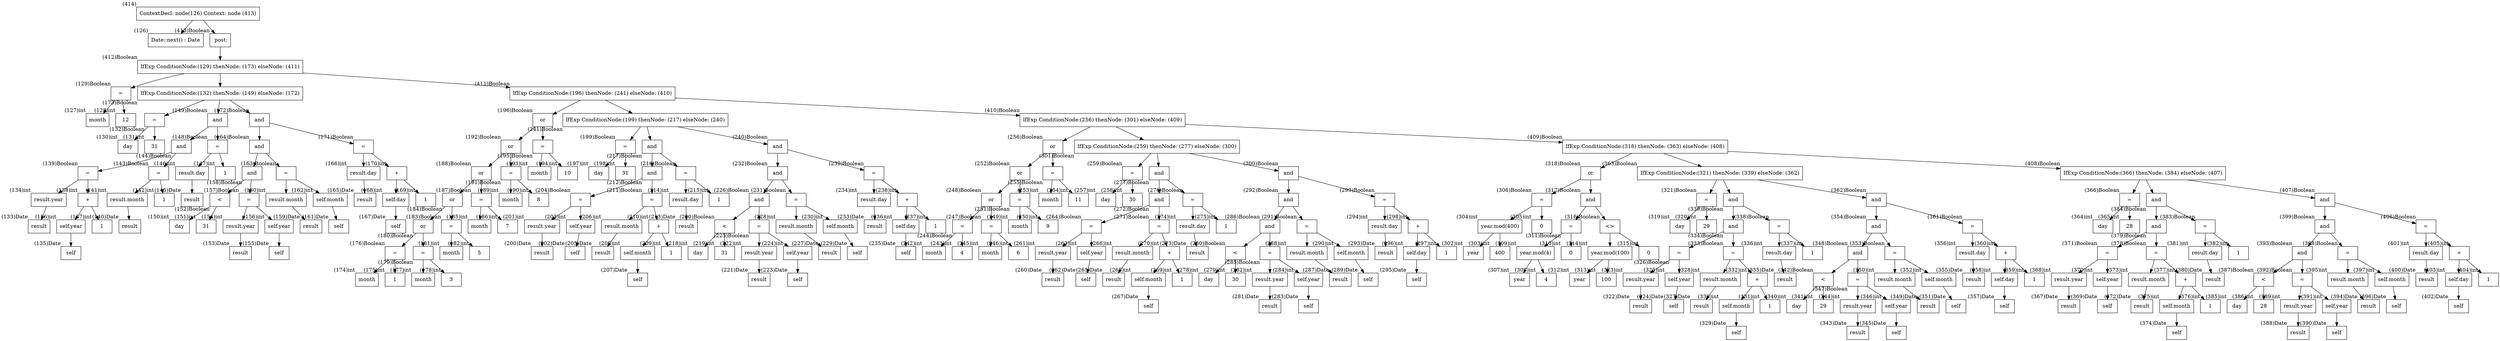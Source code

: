 digraph AST {
  node [shape=box];
  n414 [label="ContextDecl: node(126) Context: node (413)", xlabel="(414)"];
  n414 -> n126;
  n414 -> n413;
  n126 [label="Date::next() : Date", xlabel="(126)"];
  n413 [label=" post:", xlabel="(413)Boolean"];
  n413 -> n412;
  n412 [label="IfExp ConditionNode:(129) thenNode: (173) elseNode: (411)", xlabel="(412)Boolean"];
  n412 -> n129;
  n412 -> n173;
  n412 -> n411;
  n129 [label="=", xlabel="(129)Boolean"];
  n129 -> n127;
  n129 -> n128;
  n173 [label="IfExp ConditionNode:(132) thenNode: (149) elseNode: (172)", xlabel="(173)Boolean"];
  n173 -> n132;
  n173 -> n149;
  n173 -> n172;
  n411 [label="IfExp ConditionNode:(196) thenNode: (241) elseNode: (410)", xlabel="(411)Boolean"];
  n411 -> n196;
  n411 -> n241;
  n411 -> n410;
  n127 [label="month", xlabel="(127)int"];
  n128 [label="12", xlabel="(128)int"];
  n132 [label="=", xlabel="(132)Boolean"];
  n132 -> n130;
  n132 -> n131;
  n149 [label="and", xlabel="(149)Boolean"];
  n149 -> n144;
  n149 -> n148;
  n172 [label="and", xlabel="(172)Boolean"];
  n172 -> n164;
  n172 -> n171;
  n196 [label="or", xlabel="(196)Boolean"];
  n196 -> n192;
  n196 -> n195;
  n241 [label="IfExp ConditionNode:(199) thenNode: (217) elseNode: (240)", xlabel="(241)Boolean"];
  n241 -> n199;
  n241 -> n217;
  n241 -> n240;
  n410 [label="IfExp ConditionNode:(256) thenNode: (301) elseNode: (409)", xlabel="(410)Boolean"];
  n410 -> n256;
  n410 -> n301;
  n410 -> n409;
  n130 [label="day", xlabel="(130)int"];
  n131 [label="31", xlabel="(131)int"];
  n144 [label="and", xlabel="(144)Boolean"];
  n144 -> n139;
  n144 -> n143;
  n148 [label="=", xlabel="(148)Boolean"];
  n148 -> n146;
  n148 -> n147;
  n164 [label="and", xlabel="(164)Boolean"];
  n164 -> n158;
  n164 -> n163;
  n171 [label="=", xlabel="(171)Boolean"];
  n171 -> n166;
  n171 -> n170;
  n192 [label="or", xlabel="(192)Boolean"];
  n192 -> n188;
  n192 -> n191;
  n195 [label="=", xlabel="(195)Boolean"];
  n195 -> n193;
  n195 -> n194;
  n199 [label="=", xlabel="(199)Boolean"];
  n199 -> n197;
  n199 -> n198;
  n217 [label="and", xlabel="(217)Boolean"];
  n217 -> n212;
  n217 -> n216;
  n240 [label="and", xlabel="(240)Boolean"];
  n240 -> n232;
  n240 -> n239;
  n256 [label="or", xlabel="(256)Boolean"];
  n256 -> n252;
  n256 -> n255;
  n301 [label="IfExp ConditionNode:(259) thenNode: (277) elseNode: (300)", xlabel="(301)Boolean"];
  n301 -> n259;
  n301 -> n277;
  n301 -> n300;
  n409 [label="IfExp ConditionNode:(318) thenNode: (363) elseNode: (408)", xlabel="(409)Boolean"];
  n409 -> n318;
  n409 -> n363;
  n409 -> n408;
  n139 [label="=", xlabel="(139)Boolean"];
  n139 -> n134;
  n139 -> n138;
  n143 [label="=", xlabel="(143)Boolean"];
  n143 -> n141;
  n143 -> n142;
  n146 [label="result.day", xlabel="(146)int"];
  n146 -> n145;
  n147 [label="1", xlabel="(147)int"];
  n158 [label="and", xlabel="(158)Boolean"];
  n158 -> n152;
  n158 -> n157;
  n163 [label="=", xlabel="(163)Boolean"];
  n163 -> n160;
  n163 -> n162;
  n166 [label="result.day", xlabel="(166)int"];
  n166 -> n165;
  n170 [label="+", xlabel="(170)int"];
  n170 -> n168;
  n170 -> n169;
  n188 [label="or", xlabel="(188)Boolean"];
  n188 -> n184;
  n188 -> n187;
  n191 [label="=", xlabel="(191)Boolean"];
  n191 -> n189;
  n191 -> n190;
  n193 [label="month", xlabel="(193)int"];
  n194 [label="10", xlabel="(194)int"];
  n197 [label="day", xlabel="(197)int"];
  n198 [label="31", xlabel="(198)int"];
  n212 [label="and", xlabel="(212)Boolean"];
  n212 -> n204;
  n212 -> n211;
  n216 [label="=", xlabel="(216)Boolean"];
  n216 -> n214;
  n216 -> n215;
  n232 [label="and", xlabel="(232)Boolean"];
  n232 -> n226;
  n232 -> n231;
  n239 [label="=", xlabel="(239)Boolean"];
  n239 -> n234;
  n239 -> n238;
  n252 [label="or", xlabel="(252)Boolean"];
  n252 -> n248;
  n252 -> n251;
  n255 [label="=", xlabel="(255)Boolean"];
  n255 -> n253;
  n255 -> n254;
  n259 [label="=", xlabel="(259)Boolean"];
  n259 -> n257;
  n259 -> n258;
  n277 [label="and", xlabel="(277)Boolean"];
  n277 -> n272;
  n277 -> n276;
  n300 [label="and", xlabel="(300)Boolean"];
  n300 -> n292;
  n300 -> n299;
  n318 [label="or", xlabel="(318)Boolean"];
  n318 -> n306;
  n318 -> n317;
  n363 [label="IfExp ConditionNode:(321) thenNode: (339) elseNode: (362)", xlabel="(363)Boolean"];
  n363 -> n321;
  n363 -> n339;
  n363 -> n362;
  n408 [label="IfExp ConditionNode:(366) thenNode: (384) elseNode: (407)", xlabel="(408)Boolean"];
  n408 -> n366;
  n408 -> n384;
  n408 -> n407;
  n134 [label="result.year", xlabel="(134)int"];
  n134 -> n133;
  n138 [label="+", xlabel="(138)int"];
  n138 -> n136;
  n138 -> n137;
  n141 [label="result.month", xlabel="(141)int"];
  n141 -> n140;
  n142 [label="1", xlabel="(142)int"];
  n145 [label="result", xlabel="(145)Date"];
  n152 [label="<", xlabel="(152)Boolean"];
  n152 -> n150;
  n152 -> n151;
  n157 [label="=", xlabel="(157)Boolean"];
  n157 -> n154;
  n157 -> n156;
  n160 [label="result.month", xlabel="(160)int"];
  n160 -> n159;
  n162 [label="self.month", xlabel="(162)int"];
  n162 -> n161;
  n165 [label="result", xlabel="(165)Date"];
  n168 [label="self.day", xlabel="(168)int"];
  n168 -> n167;
  n169 [label="1", xlabel="(169)int"];
  n184 [label="or", xlabel="(184)Boolean"];
  n184 -> n180;
  n184 -> n183;
  n187 [label="=", xlabel="(187)Boolean"];
  n187 -> n185;
  n187 -> n186;
  n189 [label="month", xlabel="(189)int"];
  n190 [label="8", xlabel="(190)int"];
  n204 [label="=", xlabel="(204)Boolean"];
  n204 -> n201;
  n204 -> n203;
  n211 [label="=", xlabel="(211)Boolean"];
  n211 -> n206;
  n211 -> n210;
  n214 [label="result.day", xlabel="(214)int"];
  n214 -> n213;
  n215 [label="1", xlabel="(215)int"];
  n226 [label="and", xlabel="(226)Boolean"];
  n226 -> n220;
  n226 -> n225;
  n231 [label="=", xlabel="(231)Boolean"];
  n231 -> n228;
  n231 -> n230;
  n234 [label="result.day", xlabel="(234)int"];
  n234 -> n233;
  n238 [label="+", xlabel="(238)int"];
  n238 -> n236;
  n238 -> n237;
  n248 [label="or", xlabel="(248)Boolean"];
  n248 -> n244;
  n248 -> n247;
  n251 [label="=", xlabel="(251)Boolean"];
  n251 -> n249;
  n251 -> n250;
  n253 [label="month", xlabel="(253)int"];
  n254 [label="11", xlabel="(254)int"];
  n257 [label="day", xlabel="(257)int"];
  n258 [label="30", xlabel="(258)int"];
  n272 [label="and", xlabel="(272)Boolean"];
  n272 -> n264;
  n272 -> n271;
  n276 [label="=", xlabel="(276)Boolean"];
  n276 -> n274;
  n276 -> n275;
  n292 [label="and", xlabel="(292)Boolean"];
  n292 -> n286;
  n292 -> n291;
  n299 [label="=", xlabel="(299)Boolean"];
  n299 -> n294;
  n299 -> n298;
  n306 [label="=", xlabel="(306)Boolean"];
  n306 -> n304;
  n306 -> n305;
  n317 [label="and", xlabel="(317)Boolean"];
  n317 -> n311;
  n317 -> n316;
  n321 [label="=", xlabel="(321)Boolean"];
  n321 -> n319;
  n321 -> n320;
  n339 [label="and", xlabel="(339)Boolean"];
  n339 -> n334;
  n339 -> n338;
  n362 [label="and", xlabel="(362)Boolean"];
  n362 -> n354;
  n362 -> n361;
  n366 [label="=", xlabel="(366)Boolean"];
  n366 -> n364;
  n366 -> n365;
  n384 [label="and", xlabel="(384)Boolean"];
  n384 -> n379;
  n384 -> n383;
  n407 [label="and", xlabel="(407)Boolean"];
  n407 -> n399;
  n407 -> n406;
  n133 [label="result", xlabel="(133)Date"];
  n136 [label="self.year", xlabel="(136)int"];
  n136 -> n135;
  n137 [label="1", xlabel="(137)int"];
  n140 [label="result", xlabel="(140)Date"];
  n150 [label="day", xlabel="(150)int"];
  n151 [label="31", xlabel="(151)int"];
  n154 [label="result.year", xlabel="(154)int"];
  n154 -> n153;
  n156 [label="self.year", xlabel="(156)int"];
  n156 -> n155;
  n159 [label="result", xlabel="(159)Date"];
  n161 [label="self", xlabel="(161)Date"];
  n167 [label="self", xlabel="(167)Date"];
  n180 [label="or", xlabel="(180)Boolean"];
  n180 -> n176;
  n180 -> n179;
  n183 [label="=", xlabel="(183)Boolean"];
  n183 -> n181;
  n183 -> n182;
  n185 [label="month", xlabel="(185)int"];
  n186 [label="7", xlabel="(186)int"];
  n201 [label="result.year", xlabel="(201)int"];
  n201 -> n200;
  n203 [label="self.year", xlabel="(203)int"];
  n203 -> n202;
  n206 [label="result.month", xlabel="(206)int"];
  n206 -> n205;
  n210 [label="+", xlabel="(210)int"];
  n210 -> n208;
  n210 -> n209;
  n213 [label="result", xlabel="(213)Date"];
  n220 [label="<", xlabel="(220)Boolean"];
  n220 -> n218;
  n220 -> n219;
  n225 [label="=", xlabel="(225)Boolean"];
  n225 -> n222;
  n225 -> n224;
  n228 [label="result.month", xlabel="(228)int"];
  n228 -> n227;
  n230 [label="self.month", xlabel="(230)int"];
  n230 -> n229;
  n233 [label="result", xlabel="(233)Date"];
  n236 [label="self.day", xlabel="(236)int"];
  n236 -> n235;
  n237 [label="1", xlabel="(237)int"];
  n244 [label="=", xlabel="(244)Boolean"];
  n244 -> n242;
  n244 -> n243;
  n247 [label="=", xlabel="(247)Boolean"];
  n247 -> n245;
  n247 -> n246;
  n249 [label="month", xlabel="(249)int"];
  n250 [label="9", xlabel="(250)int"];
  n264 [label="=", xlabel="(264)Boolean"];
  n264 -> n261;
  n264 -> n263;
  n271 [label="=", xlabel="(271)Boolean"];
  n271 -> n266;
  n271 -> n270;
  n274 [label="result.day", xlabel="(274)int"];
  n274 -> n273;
  n275 [label="1", xlabel="(275)int"];
  n286 [label="and", xlabel="(286)Boolean"];
  n286 -> n280;
  n286 -> n285;
  n291 [label="=", xlabel="(291)Boolean"];
  n291 -> n288;
  n291 -> n290;
  n294 [label="result.day", xlabel="(294)int"];
  n294 -> n293;
  n298 [label="+", xlabel="(298)int"];
  n298 -> n296;
  n298 -> n297;
  n304 [label="year.mod(400)", xlabel="(304)int"];
  n304 -> n302;
  n304 -> n303;
  n305 [label="0", xlabel="(305)int"];
  n311 [label="=", xlabel="(311)Boolean"];
  n311 -> n309;
  n311 -> n310;
  n316 [label="<>", xlabel="(316)Boolean"];
  n316 -> n314;
  n316 -> n315;
  n319 [label="day", xlabel="(319)int"];
  n320 [label="29", xlabel="(320)int"];
  n334 [label="and", xlabel="(334)Boolean"];
  n334 -> n326;
  n334 -> n333;
  n338 [label="=", xlabel="(338)Boolean"];
  n338 -> n336;
  n338 -> n337;
  n354 [label="and", xlabel="(354)Boolean"];
  n354 -> n348;
  n354 -> n353;
  n361 [label="=", xlabel="(361)Boolean"];
  n361 -> n356;
  n361 -> n360;
  n364 [label="day", xlabel="(364)int"];
  n365 [label="28", xlabel="(365)int"];
  n379 [label="and", xlabel="(379)Boolean"];
  n379 -> n371;
  n379 -> n378;
  n383 [label="=", xlabel="(383)Boolean"];
  n383 -> n381;
  n383 -> n382;
  n399 [label="and", xlabel="(399)Boolean"];
  n399 -> n393;
  n399 -> n398;
  n406 [label="=", xlabel="(406)Boolean"];
  n406 -> n401;
  n406 -> n405;
  n135 [label="self", xlabel="(135)Date"];
  n153 [label="result", xlabel="(153)Date"];
  n155 [label="self", xlabel="(155)Date"];
  n176 [label="=", xlabel="(176)Boolean"];
  n176 -> n174;
  n176 -> n175;
  n179 [label="=", xlabel="(179)Boolean"];
  n179 -> n177;
  n179 -> n178;
  n181 [label="month", xlabel="(181)int"];
  n182 [label="5", xlabel="(182)int"];
  n200 [label="result", xlabel="(200)Date"];
  n202 [label="self", xlabel="(202)Date"];
  n205 [label="result", xlabel="(205)Date"];
  n208 [label="self.month", xlabel="(208)int"];
  n208 -> n207;
  n209 [label="1", xlabel="(209)int"];
  n218 [label="day", xlabel="(218)int"];
  n219 [label="31", xlabel="(219)int"];
  n222 [label="result.year", xlabel="(222)int"];
  n222 -> n221;
  n224 [label="self.year", xlabel="(224)int"];
  n224 -> n223;
  n227 [label="result", xlabel="(227)Date"];
  n229 [label="self", xlabel="(229)Date"];
  n235 [label="self", xlabel="(235)Date"];
  n242 [label="month", xlabel="(242)int"];
  n243 [label="4", xlabel="(243)int"];
  n245 [label="month", xlabel="(245)int"];
  n246 [label="6", xlabel="(246)int"];
  n261 [label="result.year", xlabel="(261)int"];
  n261 -> n260;
  n263 [label="self.year", xlabel="(263)int"];
  n263 -> n262;
  n266 [label="result.month", xlabel="(266)int"];
  n266 -> n265;
  n270 [label="+", xlabel="(270)int"];
  n270 -> n268;
  n270 -> n269;
  n273 [label="result", xlabel="(273)Date"];
  n280 [label="<", xlabel="(280)Boolean"];
  n280 -> n278;
  n280 -> n279;
  n285 [label="=", xlabel="(285)Boolean"];
  n285 -> n282;
  n285 -> n284;
  n288 [label="result.month", xlabel="(288)int"];
  n288 -> n287;
  n290 [label="self.month", xlabel="(290)int"];
  n290 -> n289;
  n293 [label="result", xlabel="(293)Date"];
  n296 [label="self.day", xlabel="(296)int"];
  n296 -> n295;
  n297 [label="1", xlabel="(297)int"];
  n302 [label="year", xlabel="(302)int"];
  n303 [label="400", xlabel="(303)int"];
  n309 [label="year.mod(4)", xlabel="(309)int"];
  n309 -> n307;
  n309 -> n308;
  n310 [label="0", xlabel="(310)int"];
  n314 [label="year.mod(100)", xlabel="(314)int"];
  n314 -> n312;
  n314 -> n313;
  n315 [label="0", xlabel="(315)int"];
  n326 [label="=", xlabel="(326)Boolean"];
  n326 -> n323;
  n326 -> n325;
  n333 [label="=", xlabel="(333)Boolean"];
  n333 -> n328;
  n333 -> n332;
  n336 [label="result.day", xlabel="(336)int"];
  n336 -> n335;
  n337 [label="1", xlabel="(337)int"];
  n348 [label="and", xlabel="(348)Boolean"];
  n348 -> n342;
  n348 -> n347;
  n353 [label="=", xlabel="(353)Boolean"];
  n353 -> n350;
  n353 -> n352;
  n356 [label="result.day", xlabel="(356)int"];
  n356 -> n355;
  n360 [label="+", xlabel="(360)int"];
  n360 -> n358;
  n360 -> n359;
  n371 [label="=", xlabel="(371)Boolean"];
  n371 -> n368;
  n371 -> n370;
  n378 [label="=", xlabel="(378)Boolean"];
  n378 -> n373;
  n378 -> n377;
  n381 [label="result.day", xlabel="(381)int"];
  n381 -> n380;
  n382 [label="1", xlabel="(382)int"];
  n393 [label="and", xlabel="(393)Boolean"];
  n393 -> n387;
  n393 -> n392;
  n398 [label="=", xlabel="(398)Boolean"];
  n398 -> n395;
  n398 -> n397;
  n401 [label="result.day", xlabel="(401)int"];
  n401 -> n400;
  n405 [label="+", xlabel="(405)int"];
  n405 -> n403;
  n405 -> n404;
  n174 [label="month", xlabel="(174)int"];
  n175 [label="1", xlabel="(175)int"];
  n177 [label="month", xlabel="(177)int"];
  n178 [label="3", xlabel="(178)int"];
  n207 [label="self", xlabel="(207)Date"];
  n221 [label="result", xlabel="(221)Date"];
  n223 [label="self", xlabel="(223)Date"];
  n260 [label="result", xlabel="(260)Date"];
  n262 [label="self", xlabel="(262)Date"];
  n265 [label="result", xlabel="(265)Date"];
  n268 [label="self.month", xlabel="(268)int"];
  n268 -> n267;
  n269 [label="1", xlabel="(269)int"];
  n278 [label="day", xlabel="(278)int"];
  n279 [label="30", xlabel="(279)int"];
  n282 [label="result.year", xlabel="(282)int"];
  n282 -> n281;
  n284 [label="self.year", xlabel="(284)int"];
  n284 -> n283;
  n287 [label="result", xlabel="(287)Date"];
  n289 [label="self", xlabel="(289)Date"];
  n295 [label="self", xlabel="(295)Date"];
  n307 [label="year", xlabel="(307)int"];
  n308 [label="4", xlabel="(308)int"];
  n312 [label="year", xlabel="(312)int"];
  n313 [label="100", xlabel="(313)int"];
  n323 [label="result.year", xlabel="(323)int"];
  n323 -> n322;
  n325 [label="self.year", xlabel="(325)int"];
  n325 -> n324;
  n328 [label="result.month", xlabel="(328)int"];
  n328 -> n327;
  n332 [label="+", xlabel="(332)int"];
  n332 -> n330;
  n332 -> n331;
  n335 [label="result", xlabel="(335)Date"];
  n342 [label="<", xlabel="(342)Boolean"];
  n342 -> n340;
  n342 -> n341;
  n347 [label="=", xlabel="(347)Boolean"];
  n347 -> n344;
  n347 -> n346;
  n350 [label="result.month", xlabel="(350)int"];
  n350 -> n349;
  n352 [label="self.month", xlabel="(352)int"];
  n352 -> n351;
  n355 [label="result", xlabel="(355)Date"];
  n358 [label="self.day", xlabel="(358)int"];
  n358 -> n357;
  n359 [label="1", xlabel="(359)int"];
  n368 [label="result.year", xlabel="(368)int"];
  n368 -> n367;
  n370 [label="self.year", xlabel="(370)int"];
  n370 -> n369;
  n373 [label="result.month", xlabel="(373)int"];
  n373 -> n372;
  n377 [label="+", xlabel="(377)int"];
  n377 -> n375;
  n377 -> n376;
  n380 [label="result", xlabel="(380)Date"];
  n387 [label="<", xlabel="(387)Boolean"];
  n387 -> n385;
  n387 -> n386;
  n392 [label="=", xlabel="(392)Boolean"];
  n392 -> n389;
  n392 -> n391;
  n395 [label="result.month", xlabel="(395)int"];
  n395 -> n394;
  n397 [label="self.month", xlabel="(397)int"];
  n397 -> n396;
  n400 [label="result", xlabel="(400)Date"];
  n403 [label="self.day", xlabel="(403)int"];
  n403 -> n402;
  n404 [label="1", xlabel="(404)int"];
  n267 [label="self", xlabel="(267)Date"];
  n281 [label="result", xlabel="(281)Date"];
  n283 [label="self", xlabel="(283)Date"];
  n322 [label="result", xlabel="(322)Date"];
  n324 [label="self", xlabel="(324)Date"];
  n327 [label="result", xlabel="(327)Date"];
  n330 [label="self.month", xlabel="(330)int"];
  n330 -> n329;
  n331 [label="1", xlabel="(331)int"];
  n340 [label="day", xlabel="(340)int"];
  n341 [label="29", xlabel="(341)int"];
  n344 [label="result.year", xlabel="(344)int"];
  n344 -> n343;
  n346 [label="self.year", xlabel="(346)int"];
  n346 -> n345;
  n349 [label="result", xlabel="(349)Date"];
  n351 [label="self", xlabel="(351)Date"];
  n357 [label="self", xlabel="(357)Date"];
  n367 [label="result", xlabel="(367)Date"];
  n369 [label="self", xlabel="(369)Date"];
  n372 [label="result", xlabel="(372)Date"];
  n375 [label="self.month", xlabel="(375)int"];
  n375 -> n374;
  n376 [label="1", xlabel="(376)int"];
  n385 [label="day", xlabel="(385)int"];
  n386 [label="28", xlabel="(386)int"];
  n389 [label="result.year", xlabel="(389)int"];
  n389 -> n388;
  n391 [label="self.year", xlabel="(391)int"];
  n391 -> n390;
  n394 [label="result", xlabel="(394)Date"];
  n396 [label="self", xlabel="(396)Date"];
  n402 [label="self", xlabel="(402)Date"];
  n329 [label="self", xlabel="(329)Date"];
  n343 [label="result", xlabel="(343)Date"];
  n345 [label="self", xlabel="(345)Date"];
  n374 [label="self", xlabel="(374)Date"];
  n388 [label="result", xlabel="(388)Date"];
  n390 [label="self", xlabel="(390)Date"];
}
